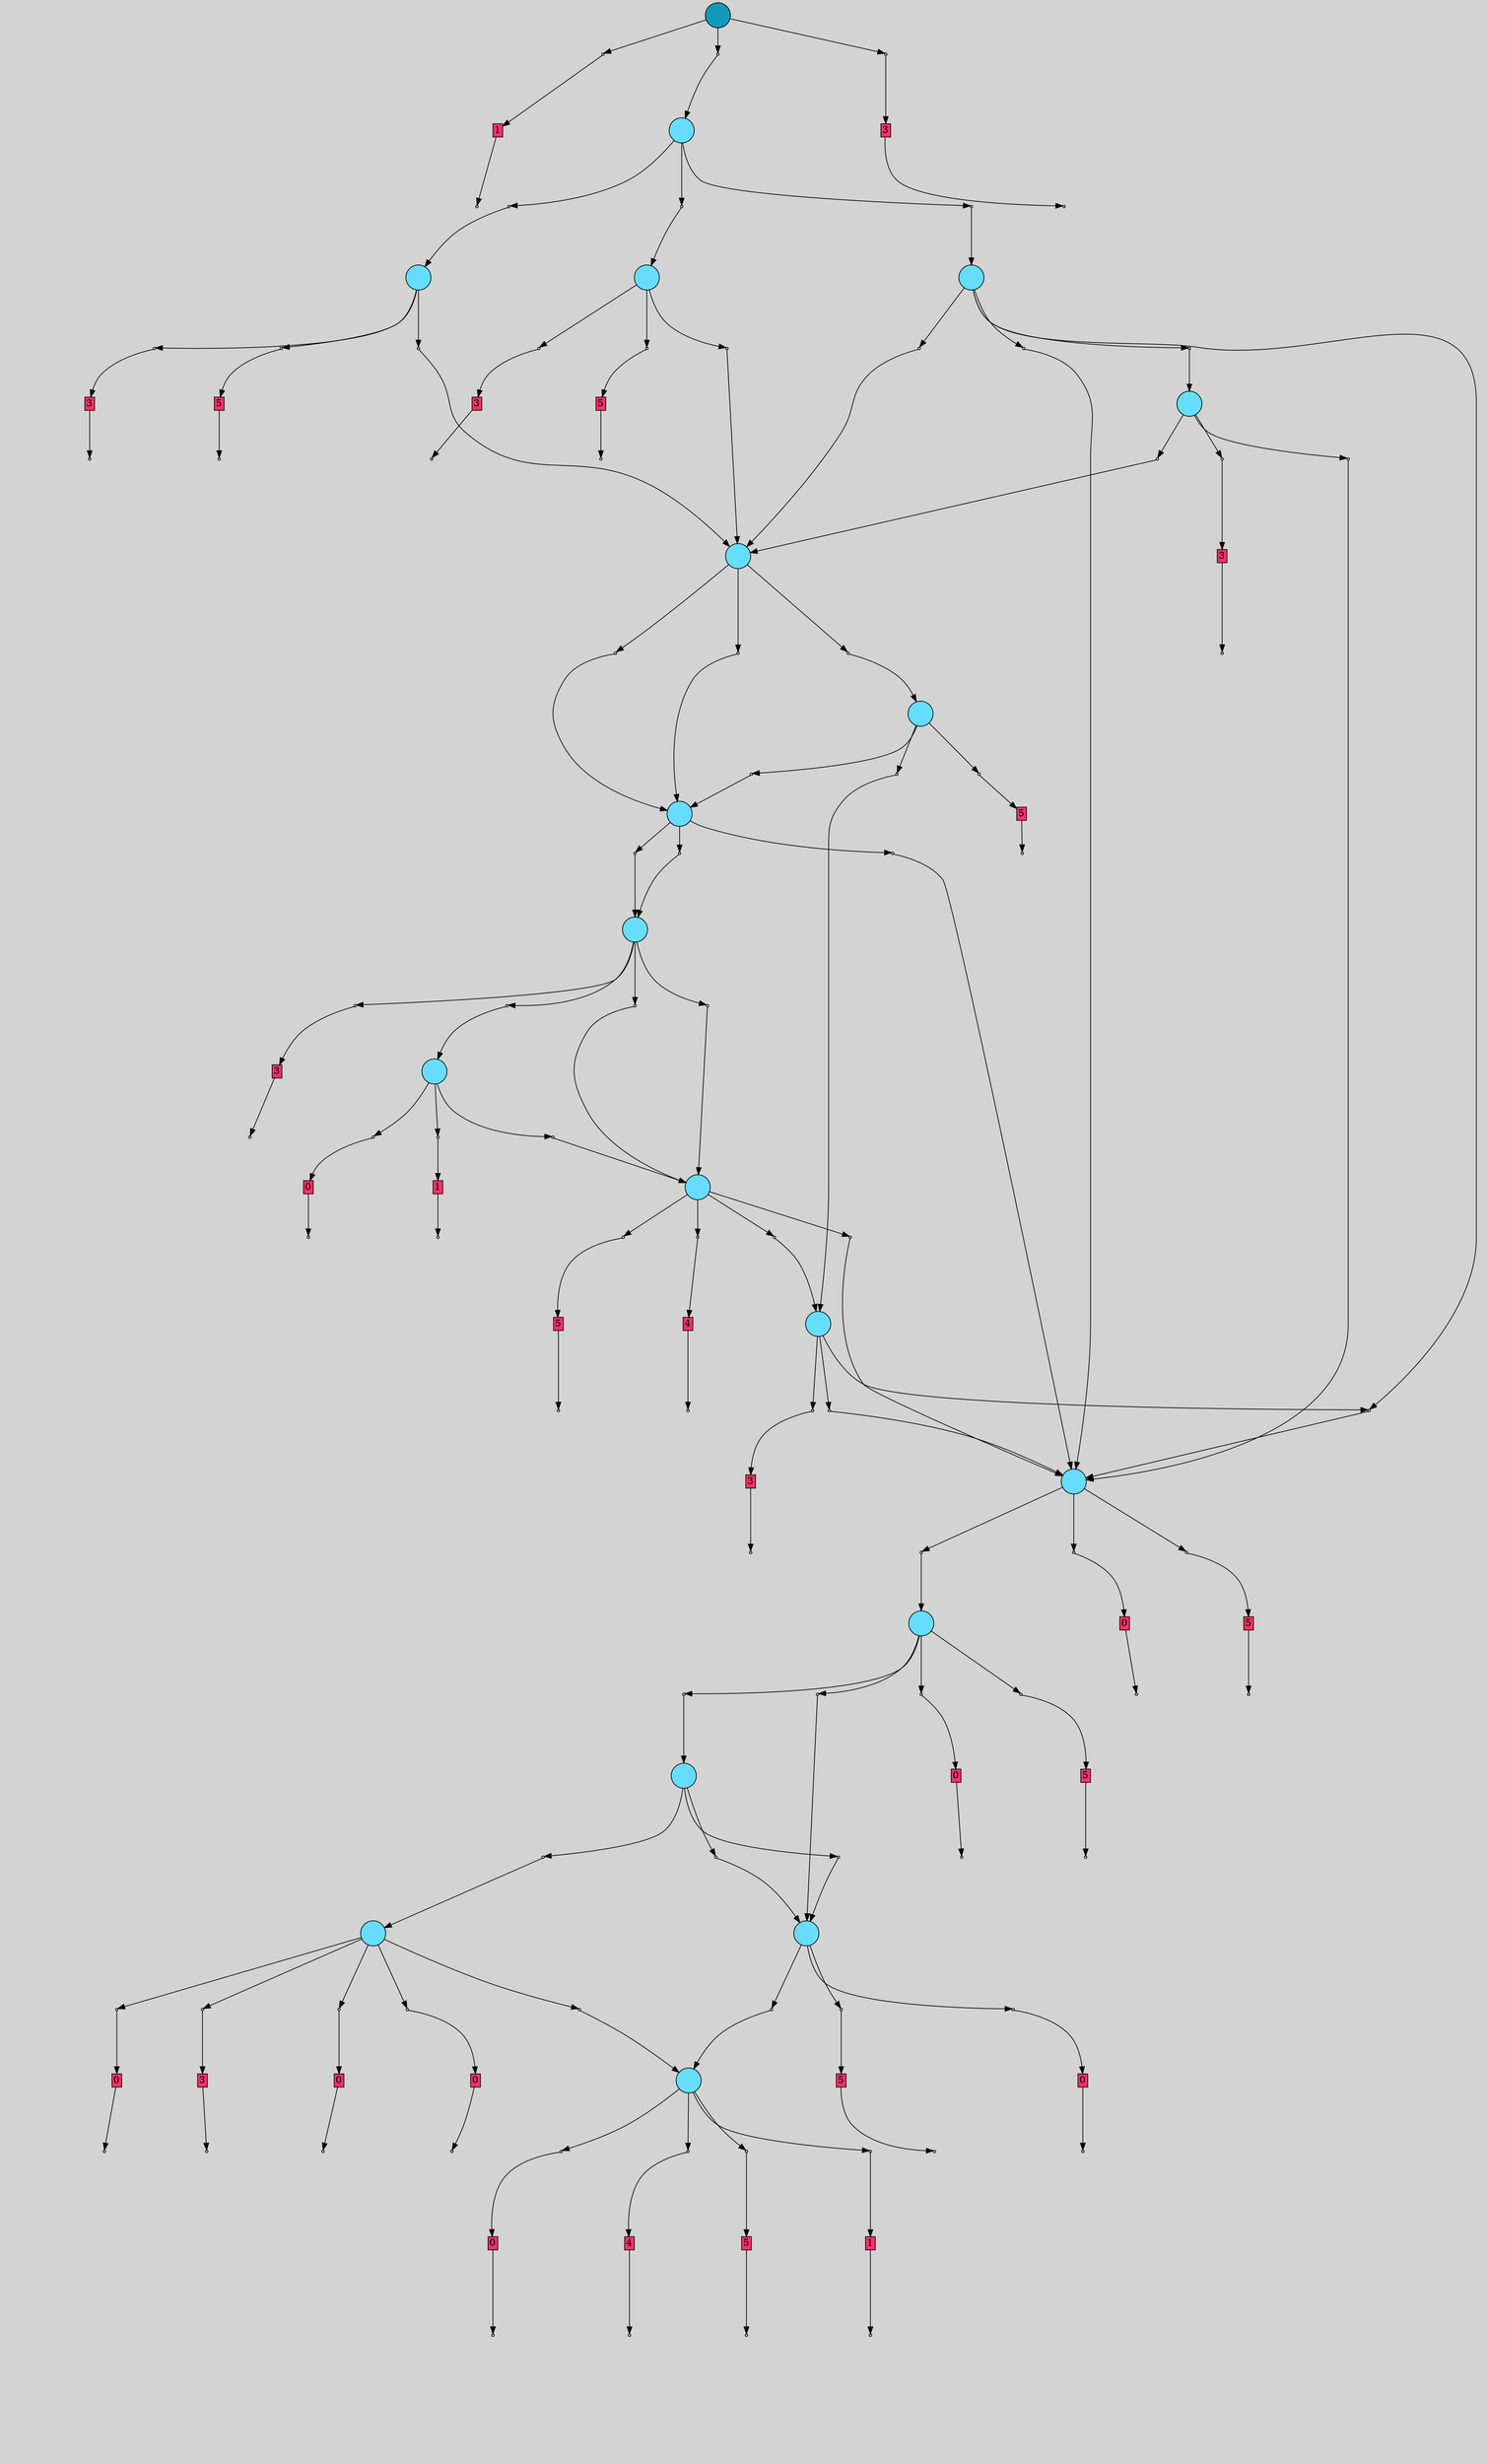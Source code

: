 // File exported with GEGELATI v1.4.0
// On the 2025-07-15 20:14:24
// With the File::TPGGraphDotExporter
digraph{
	graph[pad = "0.212, 0.055" bgcolor = lightgray]
	node[shape=circle style = filled label = ""]
		T766087 [fillcolor="#1199bb"]
		A516419 [fillcolor="#ff3366" shape=box margin=0.03 width=0 height=0 label="1"]
		T407223 [fillcolor="#66ddff"]
		A632213 [fillcolor="#ff3366" shape=box margin=0.03 width=0 height=0 label="3"]
		T350025 [fillcolor="#66ddff"]
		T396249 [fillcolor="#66ddff"]
		T307268 [fillcolor="#66ddff"]
		T254777 [fillcolor="#66ddff"]
		A349048 [fillcolor="#ff3366" shape=box margin=0.03 width=0 height=0 label="3"]
		A345057 [fillcolor="#ff3366" shape=box margin=0.03 width=0 height=0 label="5"]
		T313821 [fillcolor="#66ddff"]
		T75871 [fillcolor="#66ddff"]
		A307405 [fillcolor="#ff3366" shape=box margin=0.03 width=0 height=0 label="3"]
		A306977 [fillcolor="#ff3366" shape=box margin=0.03 width=0 height=0 label="5"]
		T222392 [fillcolor="#66ddff"]
		T250996 [fillcolor="#66ddff"]
		A354321 [fillcolor="#ff3366" shape=box margin=0.03 width=0 height=0 label="3"]
		A76035 [fillcolor="#ff3366" shape=box margin=0.03 width=0 height=0 label="5"]
		T70780 [fillcolor="#66ddff"]
		A33758 [fillcolor="#ff3366" shape=box margin=0.03 width=0 height=0 label="0"]
		T174591 [fillcolor="#66ddff"]
		T139989 [fillcolor="#66ddff"]
		A251220 [fillcolor="#ff3366" shape=box margin=0.03 width=0 height=0 label="5"]
		A70664 [fillcolor="#ff3366" shape=box margin=0.03 width=0 height=0 label="5"]
		T56874 [fillcolor="#66ddff"]
		T33956 [fillcolor="#66ddff"]
		A70639 [fillcolor="#ff3366" shape=box margin=0.03 width=0 height=0 label="0"]
		T153531 [fillcolor="#66ddff"]
		A174719 [fillcolor="#ff3366" shape=box margin=0.03 width=0 height=0 label="3"]
		T148372 [fillcolor="#66ddff"]
		A140168 [fillcolor="#ff3366" shape=box margin=0.03 width=0 height=0 label="3"]
		T30613 [fillcolor="#66ddff"]
		T15935 [fillcolor="#66ddff"]
		A40698 [fillcolor="#ff3366" shape=box margin=0.03 width=0 height=0 label="0"]
		A39408 [fillcolor="#ff3366" shape=box margin=0.03 width=0 height=0 label="5"]
		A152879 [fillcolor="#ff3366" shape=box margin=0.03 width=0 height=0 label="5"]
		A153364 [fillcolor="#ff3366" shape=box margin=0.03 width=0 height=0 label="4"]
		A152720 [fillcolor="#ff3366" shape=box margin=0.03 width=0 height=0 label="0"]
		A150161 [fillcolor="#ff3366" shape=box margin=0.03 width=0 height=0 label="1"]
		A38112 [fillcolor="#ff3366" shape=box margin=0.03 width=0 height=0 label="0"]
		A38113 [fillcolor="#ff3366" shape=box margin=0.03 width=0 height=0 label="3"]
		A38114 [fillcolor="#ff3366" shape=box margin=0.03 width=0 height=0 label="0"]
		A38214 [fillcolor="#ff3366" shape=box margin=0.03 width=0 height=0 label="0"]
		A16332 [fillcolor="#ff3366" shape=box margin=0.03 width=0 height=0 label="5"]
		A15394 [fillcolor="#ff3366" shape=box margin=0.03 width=0 height=0 label="1"]
		A14515 [fillcolor="#ff3366" shape=box margin=0.03 width=0 height=0 label="0"]
		A16333 [fillcolor="#ff3366" shape=box margin=0.03 width=0 height=0 label="4"]
		P3303830 [fillcolor="#cccccc" shape=point label="0"] //
		I3303830 [shape=box style=invis label=""] //
		P3303830 -> I3303830[style=invis]
		A516419 [fillcolor="#ff3366" shape=box margin=0.03 width=0 height=0 label="1"]
		T766087 -> P3303830 -> A516419
		P3303831 [fillcolor="#cccccc" shape=point label="0"] //
		I3303831 [shape=box style=invis label="1|5&1|4#0|5&#92;n6|11&0|0#0|16&#92;n12|0&0|11#0|5&#92;n1|11&1|0#1|2&#92;n7|8&0|11#0|13&#92;n13|10&1|2#1|11&#92;n4|0&0|13#0|8&#92;n12|2&1|5#0|10&#92;n12|0&0|13#0|15&#92;n"] //0.862552|0.017732|-0.757155|-0.263063|-0.240293|-0.229629|-0.284896|0.148602|-0.558789|0.541603|0.509244|0.515386|-0.245336|-0.176871|0.688388|0.971351|0.873072|0.553642|
		P3303831 -> I3303831[style=invis]
		T766087 -> P3303831 -> T407223
		P3303832 [fillcolor="#cccccc" shape=point label="0"] //
		I3303832 [shape=box style=invis label="7|2&1|11#0|0&#92;n2|6&1|4#1|14&#92;n10|5&0|6#0|13&#92;n2|11&0|2#1|5&#92;n12|0&0|11#0|5&#92;n"] //0.554773|0.535841|0.098071|-0.322537|0.690869|-0.290108|-0.697184|0.924530|-0.240293|-0.253619|
		P3303832 -> I3303832[style=invis]
		A632213 [fillcolor="#ff3366" shape=box margin=0.03 width=0 height=0 label="3"]
		T766087 -> P3303832 -> A632213
		P3303833 [fillcolor="#cccccc" shape=point label="1"] //
		I3303833 [shape=box style=invis label="1|10&1|15#0|8&#92;n18|2&0|8#0|13&#92;n15|1&0|15#1|15&#92;n17|3&0|10#1|6&#92;n8|4&1|0#0|5&#92;n1|0&1|8#0|4&#92;n6|4&0|8#1|3&#92;n7|5&0|16#0|15&#92;n"] //0.771594|-0.025881|-0.312397|0.800109|0.980107|0.235104|-0.060797|-0.409442|-0.454950|-0.295845|-0.124484|-0.716036|-0.796714|0.297838|0.898565|-0.922776|
		P3303833 -> I3303833[style=invis]
		A516419 -> P3303833
		P3303834 [fillcolor="#cccccc" shape=point label="0"] //
		I3303834 [shape=box style=invis label="7|4&1|3#0|3&#92;n14|11&1|5#1|7&#92;n12|0&0|11#0|4&#92;n"] //-0.518053|0.642546|-0.890800|-0.184384|-0.243338|0.264986|
		P3303834 -> I3303834[style=invis]
		T407223 -> P3303834 -> T350025
		P3303835 [fillcolor="#cccccc" shape=point label="0"] //
		I3303835 [shape=box style=invis label="6|11&0|0#0|16&#92;n19|5&1|14#1|8&#92;n12|0&0|11#0|5&#92;n"] //-0.757155|-0.263063|-0.813680|0.079384|-0.240293|0.264986|
		P3303835 -> I3303835[style=invis]
		T407223 -> P3303835 -> T396249
		P3303836 [fillcolor="#cccccc" shape=point label="0"] //
		I3303836 [shape=box style=invis label="10|4&1|15#1|10&#92;n14|11&1|12#1|5&#92;n12|0&0|11#0|4&#92;n5|0&0|0#1|14&#92;n5|0&0|13#0|1&#92;n"] //-0.045076|-0.660331|-0.180305|-0.273884|-0.243338|0.243518|0.167442|0.211079|0.930879|-0.277171|
		P3303836 -> I3303836[style=invis]
		T407223 -> P3303836 -> T307268
		P3303837 [fillcolor="#cccccc" shape=point label="1"] //
		I3303837 [shape=box style=invis label="1|0&0|14#0|1&#92;n19|4&1|9#1|8&#92;n1|2&1|2#1|0&#92;n4|3&1|4#0|2&#92;n15|5&1|15#1|3&#92;n"] //0.018843|0.386823|0.321666|-0.834115|-0.845680|-0.928958|-0.767997|-0.672702|0.463654|0.658930|
		P3303837 -> I3303837[style=invis]
		A632213 -> P3303837
		P3303838 [fillcolor="#cccccc" shape=point label="0"] //
		I3303838 [shape=box style=invis label="6|11&0|16#1|0&#92;n11|4&0|16#1|2&#92;n12|0&0|11#0|4&#92;n15|0&0|13#0|0&#92;n"] //-0.792627|-0.501492|0.690015|-0.098029|-0.240293|0.264986|0.930879|-0.277171|
		P3303838 -> I3303838[style=invis]
		T350025 -> P3303838 -> T254777
		P3303839 [fillcolor="#cccccc" shape=point label="0"] //
		I3303839 [shape=box style=invis label="18|0&0|9#0|16&#92;n"] //-0.323798|-0.938800|
		P3303839 -> I3303839[style=invis]
		A349048 [fillcolor="#ff3366" shape=box margin=0.03 width=0 height=0 label="3"]
		T350025 -> P3303839 -> A349048
		P3303840 [fillcolor="#cccccc" shape=point label="0"] //
		I3303840 [shape=box style=invis label="19|0&1|4#0|15&#92;n"] //0.491629|-0.912298|
		P3303840 -> I3303840[style=invis]
		A345057 [fillcolor="#ff3366" shape=box margin=0.03 width=0 height=0 label="5"]
		T350025 -> P3303840 -> A345057
		P3303841 [fillcolor="#cccccc" shape=point label="0"] //
		I3303841 [shape=box style=invis label="7|6&1|15#1|8&#92;n2|2&0|3#1|11&#92;n2|11&0|2#0|15&#92;n2|4&0|6#1|0&#92;n12|0&0|11#0|4&#92;n"] //0.647576|0.856357|0.050406|-0.401934|-0.352280|-0.107312|0.032453|0.962393|-0.243338|0.264986|
		P3303841 -> I3303841[style=invis]
		T396249 -> P3303841 -> T254777
		P3303842 [fillcolor="#cccccc" shape=point label="0"] //
		I3303842 [shape=box style=invis label="12|0&1|3#1|11&#92;n"] //0.651663|0.263061|
		P3303842 -> I3303842[style=invis]
		T396249 -> P3303842 -> T313821
		P3303843 [fillcolor="#cccccc" shape=point label="0"] //
		I3303843 [shape=box style=invis label="15|5&0|2#1|9&#92;n18|2&0|5#0|8&#92;n14|3&0|2#1|16&#92;n6|11&0|16#1|10&#92;n17|0&0|11#1|8&#92;n"] //0.170964|-0.354069|0.191055|0.113764|0.518520|-0.976494|-0.792627|-0.501492|-0.142194|-0.476874|
		P3303843 -> I3303843[style=invis]
		T396249 -> P3303843 -> T75871
		P3303844 [fillcolor="#cccccc" shape=point label="0"] //
		I3303844 [shape=box style=invis label="15|5&0|2#1|9&#92;n18|2&0|5#0|8&#92;n14|3&0|2#1|16&#92;n6|11&0|16#1|10&#92;n17|0&0|11#1|8&#92;n"] //0.170964|-0.354069|0.191055|0.113764|0.518520|-0.976494|-0.792627|-0.501492|-0.142194|-0.476874|
		P3303844 -> I3303844[style=invis]
		T396249 -> P3303844 -> T75871
		P3303845 [fillcolor="#cccccc" shape=point label="0"] //
		I3303845 [shape=box style=invis label="6|11&0|16#1|15&#92;n11|4&0|16#1|2&#92;n12|0&0|11#0|4&#92;n5|0&0|13#0|1&#92;n"] //-0.792627|-0.501492|0.690015|-0.098029|-0.243338|0.264986|0.930879|-0.277171|
		P3303845 -> I3303845[style=invis]
		A307405 [fillcolor="#ff3366" shape=box margin=0.03 width=0 height=0 label="3"]
		T307268 -> P3303845 -> A307405
		P3303846 [fillcolor="#cccccc" shape=point label="0"] //
		I3303846 [shape=box style=invis label="17|4&1|12#1|1&#92;n12|0&0|9#0|4&#92;n"] //-1.151303|-0.218862|-0.243338|0.264986|
		P3303846 -> I3303846[style=invis]
		A306977 [fillcolor="#ff3366" shape=box margin=0.03 width=0 height=0 label="5"]
		T307268 -> P3303846 -> A306977
		P3303847 [fillcolor="#cccccc" shape=point label="0"] //
		I3303847 [shape=box style=invis label="10|4&1|9#1|10&#92;n6|11&0|16#1|15&#92;n12|0&0|11#0|4&#92;n5|0&0|13#0|1&#92;n"] //-0.045076|-0.660331|-0.792627|-0.501492|-0.243338|0.264986|0.930879|-0.277171|
		P3303847 -> I3303847[style=invis]
		T307268 -> P3303847 -> T254777
		P3303848 [fillcolor="#cccccc" shape=point label="0"] //
		I3303848 [shape=box style=invis label="18|2&0|14#1|0&#92;n12|1&0|2#1|9&#92;n3|0&0|2#0|14&#92;n5|0&0|13#0|1&#92;n"] //0.816743|-0.529445|0.397930|-0.778408|0.456850|0.932046|0.930879|-0.277171|
		P3303848 -> I3303848[style=invis]
		T254777 -> P3303848 -> T222392
		P3303849 [fillcolor="#cccccc" shape=point label="0"] //
		I3303849 [shape=box style=invis label="10|4&1|9#1|11&#92;n7|11&0|7#0|4&#92;n12|0&0|11#0|4&#92;n18|3&1|9#1|9&#92;n12|1&1|0#0|16&#92;n0|0&0|13#0|1&#92;n"] //-0.045076|-0.660331|0.811252|0.498513|-0.243338|0.264986|-1.549514|-0.173047|-0.449989|-0.672770|0.930879|-0.277171|
		P3303849 -> I3303849[style=invis]
		T254777 -> P3303849 -> T222392
		P3303850 [fillcolor="#cccccc" shape=point label="0"] //
		I3303850 [shape=box style=invis label="19|0&1|13#1|14&#92;n"] //0.542685|-0.553151|
		P3303850 -> I3303850[style=invis]
		T254777 -> P3303850 -> T250996
		P3303851 [fillcolor="#cccccc" shape=point label="1"] //
		I3303851 [shape=box style=invis label="17|0&1|13#1|0&#92;n17|2&1|10#1|7&#92;n3|5&0|1#1|4&#92;n2|1&0|6#1|7&#92;n4|3&1|4#0|2&#92;n19|2&1|13#1|14&#92;n2|4&1|11#1|5&#92;n"] //-1.081196|-0.928958|0.787395|-0.336000|-0.834578|-0.029904|0.508415|0.973240|-0.767997|-0.672702|-0.884032|-0.264490|-0.595538|0.940242|
		P3303851 -> I3303851[style=invis]
		A349048 -> P3303851
		P3303852 [fillcolor="#cccccc" shape=point label="1"] //
		I3303852 [shape=box style=invis label="4|1&1|5#0|14&#92;n2|9&1|14#1|8&#92;n2|6&0|9#1|4&#92;n18|10&0|6#1|4&#92;n10|2&1|3#0|10&#92;n9|12&0|2#0|8&#92;n18|5&1|2#1|2&#92;n9|2&0|14#1|9&#92;n3|0&1|16#0|1&#92;n0|1&1|14#0|0&#92;n11|3&1|7#1|10&#92;n19|0&0|1#1|12&#92;n8|4&0|12#0|9&#92;n"] //-0.445316|0.223930|-0.426642|-0.361701|-0.135716|-0.970207|-0.590665|-0.290394|-0.923527|-0.320823|-0.501660|-0.218977|-0.887745|-0.649021|-0.183034|-0.506426|0.968490|-0.474220|0.001755|0.955005|-0.970938|0.715482|-0.335398|-0.916993|0.457588|0.595131|
		P3303852 -> I3303852[style=invis]
		A345057 -> P3303852
		P3303853 [fillcolor="#cccccc" shape=point label="0"] //
		I3303853 [shape=box style=invis label="6|11&0|6#1|15&#92;n10|4&1|9#1|11&#92;n12|0&0|11#0|4&#92;n5|0&0|13#0|1&#92;n"] //-0.792627|-0.501492|-0.045076|-0.660331|-0.243338|0.264986|0.930879|-0.277171|
		P3303853 -> I3303853[style=invis]
		A354321 [fillcolor="#ff3366" shape=box margin=0.03 width=0 height=0 label="3"]
		T313821 -> P3303853 -> A354321
		P3303854 [fillcolor="#cccccc" shape=point label="0"] //
		I3303854 [shape=box style=invis label="6|11&0|16#1|15&#92;n12|0&0|11#0|4&#92;n5|0&0|13#0|1&#92;n"] //-0.792627|-0.501492|-0.243338|0.264986|0.930879|-0.277171|
		P3303854 -> I3303854[style=invis]
		T313821 -> P3303854 -> T254777
		P3303855 [fillcolor="#cccccc" shape=point label="0"] //
		I3303855 [shape=box style=invis label="19|0&1|4#0|15&#92;n"] //0.491629|-0.912298|
		P3303855 -> I3303855[style=invis]
		T313821 -> P3303855 -> T75871
		P3303856 [fillcolor="#cccccc" shape=point label="0"] //
		I3303856 [shape=box style=invis label="17|4&1|12#1|1&#92;n12|0&0|9#0|4&#92;n"] //-1.151303|-0.218862|-0.243338|0.264986|
		P3303856 -> I3303856[style=invis]
		A76035 [fillcolor="#ff3366" shape=box margin=0.03 width=0 height=0 label="5"]
		T75871 -> P3303856 -> A76035
		P3303857 [fillcolor="#cccccc" shape=point label="0"] //
		I3303857 [shape=box style=invis label="17|4&1|12#1|1&#92;n16|11&0|7#1|4&#92;n12|0&0|11#0|4&#92;n"] //-1.151303|-0.218862|0.883896|0.186485|-0.243338|0.264986|
		P3303857 -> I3303857[style=invis]
		T75871 -> P3303857 -> T70780
		P3303858 [fillcolor="#cccccc" shape=point label="0"] //
		I3303858 [shape=box style=invis label="16|10&0|11#1|10&#92;n5|2&1|10#1|0&#92;n16|8&1|6#1|16&#92;n11|1&0|2#0|10&#92;n1|7&1|14#0|14&#92;n17|4&0|8#0|3&#92;n4|10&1|4#0|4&#92;n3|0&0|7#0|10&#92;n"] //0.426574|-0.764832|-0.852963|-0.521193|0.655096|0.507165|0.276512|0.694463|-0.113135|0.978398|-0.403910|-0.128290|0.271017|0.324530|0.344271|0.569827|
		P3303858 -> I3303858[style=invis]
		A33758 [fillcolor="#ff3366" shape=box margin=0.03 width=0 height=0 label="0"]
		T75871 -> P3303858 -> A33758
		P3303859 [fillcolor="#cccccc" shape=point label="1"] //
		I3303859 [shape=box style=invis label="3|1&1|16#1|4&#92;n10|2&1|6#1|11&#92;n9|5&0|5#1|5&#92;n2|3&1|6#1|0&#92;n"] //-0.492800|0.646487|0.426319|0.200399|-0.861238|-0.649895|0.318760|0.397999|
		P3303859 -> I3303859[style=invis]
		A307405 -> P3303859
		P3303860 [fillcolor="#cccccc" shape=point label="1"] //
		I3303860 [shape=box style=invis label="13|2&1|5#0|2&#92;n18|4&0|1#0|7&#92;n0|5&0|14#0|15&#92;n19|3&1|0#1|12&#92;n1|0&1|0#0|4&#92;n"] //-0.779288|-0.001337|-0.872482|-0.197849|-0.768153|0.880422|0.943382|-0.002775|-0.535147|0.840256|
		P3303860 -> I3303860[style=invis]
		A306977 -> P3303860
		P3303861 [fillcolor="#cccccc" shape=point label="0"] //
		I3303861 [shape=box style=invis label="9|10&1|16#0|4&#92;n13|11&0|10#1|3&#92;n12|0&0|11#0|4&#92;n"] //0.099657|0.292135|-0.712853|-0.916809|-0.243338|0.264986|
		P3303861 -> I3303861[style=invis]
		T222392 -> P3303861 -> T174591
		P3303862 [fillcolor="#cccccc" shape=point label="0"] //
		I3303862 [shape=box style=invis label="19|0&1|4#0|15&#92;n"] //0.491629|-0.912298|
		P3303862 -> I3303862[style=invis]
		T222392 -> P3303862 -> T75871
		P3303863 [fillcolor="#cccccc" shape=point label="0"] //
		I3303863 [shape=box style=invis label="10|4&1|9#1|11&#92;n3|3&1|4#1|1&#92;n4|4&0|16#0|4&#92;n5|9&1|2#0|12&#92;n3|0&0|9#0|4&#92;n"] //-0.045076|-0.660331|-0.494249|0.393307|-0.461880|0.669260|0.647093|0.557947|0.768632|0.219191|
		P3303863 -> I3303863[style=invis]
		T222392 -> P3303863 -> T174591
		P3303864 [fillcolor="#cccccc" shape=point label="0"] //
		I3303864 [shape=box style=invis label="11|2&1|11#1|10&#92;n18|0&0|15#0|4&#92;n"] //0.590331|-0.346111|-0.540982|0.032340|
		P3303864 -> I3303864[style=invis]
		T250996 -> P3303864 -> T139989
		P3303865 [fillcolor="#cccccc" shape=point label="0"] //
		I3303865 [shape=box style=invis label="0|0&1|8#1|15&#92;n5|0&0|13#0|1&#92;n"] //0.957807|0.534220|0.930879|-0.277171|
		P3303865 -> I3303865[style=invis]
		T250996 -> P3303865 -> T222392
		P3303866 [fillcolor="#cccccc" shape=point label="0"] //
		I3303866 [shape=box style=invis label=""] //
		P3303866 -> I3303866[style=invis]
		A251220 [fillcolor="#ff3366" shape=box margin=0.03 width=0 height=0 label="5"]
		T250996 -> P3303866 -> A251220
		P3303867 [fillcolor="#cccccc" shape=point label="1"] //
		I3303867 [shape=box style=invis label="17|4&1|15#1|16&#92;n4|1&1|7#1|15&#92;n1|5&1|14#1|13&#92;n2|3&0|2#1|2&#92;n12|0&0|7#1|16&#92;n"] //0.929839|0.327049|-0.501519|0.778854|-0.799593|0.630025|-0.925554|0.778445|0.507083|0.400297|
		P3303867 -> I3303867[style=invis]
		A354321 -> P3303867
		P3303868 [fillcolor="#cccccc" shape=point label="1"] //
		I3303868 [shape=box style=invis label="13|2&1|5#0|2&#92;n18|4&0|1#0|7&#92;n0|5&0|14#0|15&#92;n19|3&1|0#1|12&#92;n1|0&1|0#0|4&#92;n"] //-0.779288|-0.001337|-0.872482|-0.197849|-0.768153|0.880422|0.943382|-0.002775|-0.535147|0.840256|
		P3303868 -> I3303868[style=invis]
		A76035 -> P3303868
		P3303869 [fillcolor="#cccccc" shape=point label="0"] //
		I3303869 [shape=box style=invis label="3|1&0|9#0|12&#92;n18|0&0|14#0|16&#92;n13|0&1|16#0|0&#92;n"] //0.768632|0.219191|-0.634788|0.931103|0.752107|0.081234|
		P3303869 -> I3303869[style=invis]
		A70664 [fillcolor="#ff3366" shape=box margin=0.03 width=0 height=0 label="5"]
		T70780 -> P3303869 -> A70664
		P3303870 [fillcolor="#cccccc" shape=point label="0"] //
		I3303870 [shape=box style=invis label="17|4&1|12#1|1&#92;n16|11&0|7#1|4&#92;n12|0&0|11#0|4&#92;n"] //-1.151303|-0.218862|0.883896|0.186485|-0.243338|0.264986|
		P3303870 -> I3303870[style=invis]
		T70780 -> P3303870 -> T56874
		P3303871 [fillcolor="#cccccc" shape=point label="0"] //
		I3303871 [shape=box style=invis label="14|3&1|2#1|13&#92;n2|0&1|11#0|16&#92;n"] //0.518520|-0.976494|0.844360|0.730298|
		P3303871 -> I3303871[style=invis]
		T70780 -> P3303871 -> T33956
		P3303872 [fillcolor="#cccccc" shape=point label="0"] //
		I3303872 [shape=box style=invis label="16|10&0|11#1|10&#92;n5|2&1|10#1|0&#92;n16|8&1|6#1|16&#92;n11|1&0|2#0|10&#92;n1|7&1|14#0|14&#92;n17|4&0|8#0|3&#92;n4|10&1|4#0|4&#92;n3|0&0|7#0|10&#92;n"] //0.426574|-0.764832|-0.852963|-0.521193|0.655096|0.507165|0.276512|0.694463|-0.113135|0.978398|-0.403910|-0.128290|0.271017|0.324530|0.344271|0.569827|
		P3303872 -> I3303872[style=invis]
		A70639 [fillcolor="#ff3366" shape=box margin=0.03 width=0 height=0 label="0"]
		T70780 -> P3303872 -> A70639
		P3303873 [fillcolor="#cccccc" shape=point label="1"] //
		I3303873 [shape=box style=invis label="15|5&1|5#1|2&#92;n16|3&0|5#0|7&#92;n12|2&1|7#1|4&#92;n12|7&1|3#1|4&#92;n7|1&1|10#1|12&#92;n16|5&0|1#1|6&#92;n6|0&0|7#1|5&#92;n6|3&0|3#0|0&#92;n18|4&0|5#0|3&#92;n0|1&1|5#0|9&#92;n"] //0.980646|-0.594876|-0.424346|-0.119261|0.776658|-0.294752|0.040436|-0.535705|-0.659296|0.416482|-0.750596|0.118783|-0.156132|-0.223379|0.605811|0.132115|0.547105|0.090843|0.702250|0.505477|
		P3303873 -> I3303873[style=invis]
		A33758 -> P3303873
		P3303874 [fillcolor="#cccccc" shape=point label="0"] //
		I3303874 [shape=box style=invis label="1|8&1|13#1|0&#92;n14|0&0|8#1|6&#92;n"] //0.976649|0.899177|0.153113|-0.995326|
		P3303874 -> I3303874[style=invis]
		T174591 -> P3303874 -> T153531
		P3303875 [fillcolor="#cccccc" shape=point label="0"] //
		I3303875 [shape=box style=invis label="4|4&0|16#0|4&#92;n6|11&0|16#1|15&#92;n12|0&0|11#0|4&#92;n"] //-0.461880|0.669260|-0.792627|-0.501492|-0.243338|0.264986|
		P3303875 -> I3303875[style=invis]
		A174719 [fillcolor="#ff3366" shape=box margin=0.03 width=0 height=0 label="3"]
		T174591 -> P3303875 -> A174719
		P3303876 [fillcolor="#cccccc" shape=point label="0"] //
		I3303876 [shape=box style=invis label="4|4&0|16#0|4&#92;n6|11&0|16#1|15&#92;n12|0&0|11#0|4&#92;n2|10&1|0#1|9&#92;n12|12&1|5#0|10&#92;n9|2&0|12#0|10&#92;n2|0&0|2#0|0&#92;n"] //-0.461880|0.669260|-0.792627|-0.501492|-0.243338|0.264986|0.928484|0.720765|0.282604|-1.233164|-0.612477|-0.594243|-0.352280|-0.107312|
		P3303876 -> I3303876[style=invis]
		T174591 -> P3303876 -> T148372
		P3303877 [fillcolor="#cccccc" shape=point label="0"] //
		I3303877 [shape=box style=invis label="2|9&1|16#0|0&#92;n17|4&0|9#0|12&#92;n14|12&0|1#1|16&#92;n3|11&1|0#0|12&#92;n12|0&0|11#0|4&#92;n"] //0.049021|0.813021|0.031872|-0.860626|-0.223013|0.413356|-0.713274|-0.213516|-0.243338|0.264986|
		P3303877 -> I3303877[style=invis]
		T174591 -> P3303877 -> T153531
		P3303878 [fillcolor="#cccccc" shape=point label="0"] //
		I3303878 [shape=box style=invis label="10|11&1|6#1|11&#92;n3|0&0|11#1|7&#92;n"] //-0.242425|-0.348599|-0.481604|-0.700085|
		P3303878 -> I3303878[style=invis]
		T139989 -> P3303878 -> T75871
		T139989 -> P3303844
		P3303879 [fillcolor="#cccccc" shape=point label="0"] //
		I3303879 [shape=box style=invis label="18|7&1|6#0|11&#92;n1|0&1|0#0|7&#92;n"] //-0.794127|0.834606|0.249101|-0.879415|
		P3303879 -> I3303879[style=invis]
		A140168 [fillcolor="#ff3366" shape=box margin=0.03 width=0 height=0 label="3"]
		T139989 -> P3303879 -> A140168
		P3303880 [fillcolor="#cccccc" shape=point label="1"] //
		I3303880 [shape=box style=invis label="8|2&1|5#0|2&#92;n16|5&1|11#1|9&#92;n2|0&1|5#1|6&#92;n3|2&0|15#0|13&#92;n17|3&1|11#1|11&#92;n9|1&0|3#1|12&#92;n3|12&0|13#1|2&#92;n0|4&0|12#1|15&#92;n16|3&1|3#0|14&#92;n"] //-0.779288|-0.001337|-0.776943|0.441368|-0.426642|-0.361701|0.167934|-0.253333|-0.066486|-0.104325|-0.988817|-0.495445|-0.655160|0.316792|-0.768153|0.880422|0.614135|-0.913781|
		P3303880 -> I3303880[style=invis]
		A251220 -> P3303880
		P3303881 [fillcolor="#cccccc" shape=point label="1"] //
		I3303881 [shape=box style=invis label="19|3&1|0#1|12&#92;n0|5&0|14#0|15&#92;n13|2&1|5#0|2&#92;n18|4&0|1#0|7&#92;n1|0&1|0#0|4&#92;n"] //0.943382|-0.002775|-0.768153|0.880422|-0.779288|-0.001337|-0.872482|-0.197849|-0.535147|0.840256|
		P3303881 -> I3303881[style=invis]
		A70664 -> P3303881
		P3303882 [fillcolor="#cccccc" shape=point label="0"] //
		I3303882 [shape=box style=invis label="1|0&0|16#1|9&#92;n4|4&1|10#0|13&#92;n12|0&0|11#0|4&#92;n"] //-0.543047|-0.122007|0.100004|-0.952194|-0.243338|0.264986|
		P3303882 -> I3303882[style=invis]
		T56874 -> P3303882 -> T33956
		P3303883 [fillcolor="#cccccc" shape=point label="0"] //
		I3303883 [shape=box style=invis label="1|0&0|16#1|9&#92;n"] //-0.543047|-0.122007|
		P3303883 -> I3303883[style=invis]
		T56874 -> P3303883 -> T33956
		P3303884 [fillcolor="#cccccc" shape=point label="0"] //
		I3303884 [shape=box style=invis label="13|4&1|16#0|2&#92;n11|11&0|16#1|9&#92;n12|0&0|11#0|4&#92;n14|3&1|0#0|13&#92;n4|0&0|16#1|14&#92;n"] //0.752107|0.081234|-0.792627|-0.501492|-0.243338|0.264986|0.871479|-0.159578|-0.315146|0.314674|
		P3303884 -> I3303884[style=invis]
		T56874 -> P3303884 -> T30613
		P3303885 [fillcolor="#cccccc" shape=point label="0"] //
		I3303885 [shape=box style=invis label="14|3&1|2#1|16&#92;n17|12&1|2#1|11&#92;n9|11&0|16#1|15&#92;n13|4&1|16#0|12&#92;n12|0&0|11#0|4&#92;n"] //0.518520|-0.976494|0.963217|-0.208770|-0.792627|-0.501492|0.515159|0.081234|-0.243338|0.264986|
		P3303885 -> I3303885[style=invis]
		T33956 -> P3303885 -> T15935
		P3303886 [fillcolor="#cccccc" shape=point label="0"] //
		I3303886 [shape=box style=invis label="16|10&0|11#1|10&#92;n5|2&1|10#1|0&#92;n16|8&1|6#1|16&#92;n11|1&0|2#0|10&#92;n1|7&1|14#0|14&#92;n17|4&0|8#0|3&#92;n4|10&1|4#0|4&#92;n3|0&0|7#0|10&#92;n"] //0.426574|-0.764832|-0.852963|-0.521193|0.655096|0.507165|0.276512|0.694463|-0.113135|0.978398|-0.403910|-0.128290|0.271017|0.324530|0.344271|0.569827|
		P3303886 -> I3303886[style=invis]
		A40698 [fillcolor="#ff3366" shape=box margin=0.03 width=0 height=0 label="0"]
		T33956 -> P3303886 -> A40698
		P3303887 [fillcolor="#cccccc" shape=point label="0"] //
		I3303887 [shape=box style=invis label="5|1&0|9#0|16&#92;n5|11&0|14#1|8&#92;n0|0&0|11#1|10&#92;n"] //-0.567931|-0.751058|-0.282329|-0.009352|0.642290|0.351611|
		P3303887 -> I3303887[style=invis]
		A39408 [fillcolor="#ff3366" shape=box margin=0.03 width=0 height=0 label="5"]
		T33956 -> P3303887 -> A39408
		P3303888 [fillcolor="#cccccc" shape=point label="1"] //
		I3303888 [shape=box style=invis label="9|7&1|7#1|3&#92;n15|5&1|5#1|2&#92;n16|3&0|5#0|7&#92;n12|2&1|7#1|4&#92;n16|5&0|1#1|6&#92;n6|0&0|7#1|5&#92;n6|3&0|3#0|0&#92;n18|4&0|5#0|3&#92;n0|1&1|5#0|9&#92;n"] //0.266573|-0.951612|0.980646|-0.594876|-0.424346|-0.119261|0.776658|-0.294752|-0.750596|0.118783|-0.156132|-0.223379|0.605811|0.132115|0.547105|0.090843|0.702250|0.505477|
		P3303888 -> I3303888[style=invis]
		A70639 -> P3303888
		P3303889 [fillcolor="#cccccc" shape=point label="0"] //
		I3303889 [shape=box style=invis label="10|4&0|4#0|10&#92;n6|11&0|16#1|10&#92;n13|4&0|4#0|2&#92;n12|0&0|11#0|4&#92;n"] //-0.657739|-0.235527|-0.792627|-0.501492|0.744773|-0.273151|-0.243338|0.264986|
		P3303889 -> I3303889[style=invis]
		A152879 [fillcolor="#ff3366" shape=box margin=0.03 width=0 height=0 label="5"]
		T153531 -> P3303889 -> A152879
		P3303890 [fillcolor="#cccccc" shape=point label="0"] //
		I3303890 [shape=box style=invis label=""] //
		P3303890 -> I3303890[style=invis]
		A153364 [fillcolor="#ff3366" shape=box margin=0.03 width=0 height=0 label="4"]
		T153531 -> P3303890 -> A153364
		P3303891 [fillcolor="#cccccc" shape=point label="0"] //
		I3303891 [shape=box style=invis label="19|0&1|4#0|15&#92;n"] //0.491629|-0.912298|
		P3303891 -> I3303891[style=invis]
		T153531 -> P3303891 -> T75871
		P3303892 [fillcolor="#cccccc" shape=point label="0"] //
		I3303892 [shape=box style=invis label=""] //
		P3303892 -> I3303892[style=invis]
		T153531 -> P3303892 -> T139989
		P3303893 [fillcolor="#cccccc" shape=point label="1"] //
		I3303893 [shape=box style=invis label="9|5&0|11#1|5&#92;n2|3&1|6#1|0&#92;n18|2&1|6#1|16&#92;n"] //-0.861238|-0.649895|0.318760|0.397999|-0.772235|0.029571|
		P3303893 -> I3303893[style=invis]
		A174719 -> P3303893
		P3303894 [fillcolor="#cccccc" shape=point label="0"] //
		I3303894 [shape=box style=invis label="4|0&0|10#0|0&#92;n18|12&0|13#1|12&#92;n3|11&1|0#0|12&#92;n12|0&0|11#0|4&#92;n"] //0.012778|0.008576|1.436592|-0.961391|-0.713274|-0.213516|-0.243338|0.264986|
		P3303894 -> I3303894[style=invis]
		T148372 -> P3303894 -> T153531
		P3303895 [fillcolor="#cccccc" shape=point label="0"] //
		I3303895 [shape=box style=invis label="15|8&0|16#1|11&#92;n9|5&0|8#0|7&#92;n10|0&1|5#0|5&#92;n"] //-0.877498|-0.585105|0.834035|-0.114940|0.820171|-0.706378|
		P3303895 -> I3303895[style=invis]
		A152720 [fillcolor="#ff3366" shape=box margin=0.03 width=0 height=0 label="0"]
		T148372 -> P3303895 -> A152720
		P3303896 [fillcolor="#cccccc" shape=point label="0"] //
		I3303896 [shape=box style=invis label=""] //
		P3303896 -> I3303896[style=invis]
		A150161 [fillcolor="#ff3366" shape=box margin=0.03 width=0 height=0 label="1"]
		T148372 -> P3303896 -> A150161
		P3303897 [fillcolor="#cccccc" shape=point label="1"] //
		I3303897 [shape=box style=invis label="1|4&0|2#1|14&#92;n12|0&0|4#1|0&#92;n8|4&1|15#0|13&#92;n9|2&1|6#0|10&#92;n2|3&0|2#1|2&#92;n"] //0.379867|0.319662|-0.706659|-0.273707|0.033688|-0.398184|-0.856509|-0.982864|-0.925554|0.778445|
		P3303897 -> I3303897[style=invis]
		A140168 -> P3303897
		P3303898 [fillcolor="#cccccc" shape=point label="0"] //
		I3303898 [shape=box style=invis label="5|2&1|10#1|0&#92;n16|10&0|3#0|3&#92;n16|8&1|6#1|16&#92;n11|1&0|2#0|10&#92;n1|7&1|14#0|14&#92;n17|4&0|8#0|3&#92;n4|10&1|4#0|4&#92;n3|0&0|7#0|10&#92;n"] //-0.852963|-0.521193|0.134669|0.072371|0.655096|0.507165|0.276512|0.694463|-0.113135|0.978398|-0.403910|-0.128290|0.271017|0.324530|0.344271|0.569827|
		P3303898 -> I3303898[style=invis]
		A38112 [fillcolor="#ff3366" shape=box margin=0.03 width=0 height=0 label="0"]
		T30613 -> P3303898 -> A38112
		P3303899 [fillcolor="#cccccc" shape=point label="0"] //
		I3303899 [shape=box style=invis label=""] //
		P3303899 -> I3303899[style=invis]
		A38113 [fillcolor="#ff3366" shape=box margin=0.03 width=0 height=0 label="3"]
		T30613 -> P3303899 -> A38113
		P3303900 [fillcolor="#cccccc" shape=point label="0"] //
		I3303900 [shape=box style=invis label="16|10&0|11#1|10&#92;n5|2&1|10#1|0&#92;n16|8&1|6#1|16&#92;n11|1&0|2#0|10&#92;n1|7&1|14#0|14&#92;n17|4&0|8#0|3&#92;n4|10&1|4#0|4&#92;n3|0&0|7#0|10&#92;n"] //0.426574|-0.764832|-0.852963|-0.521193|0.655096|0.507165|0.276512|0.694463|-0.113135|0.978398|-0.403910|-0.128290|0.271017|0.324530|0.344271|0.569827|
		P3303900 -> I3303900[style=invis]
		A38114 [fillcolor="#ff3366" shape=box margin=0.03 width=0 height=0 label="0"]
		T30613 -> P3303900 -> A38114
		P3303901 [fillcolor="#cccccc" shape=point label="0"] //
		I3303901 [shape=box style=invis label="16|10&0|11#1|10&#92;n5|2&1|10#1|0&#92;n16|8&1|6#1|16&#92;n11|1&0|2#0|10&#92;n1|7&1|14#0|14&#92;n17|4&0|8#0|3&#92;n4|10&1|4#0|4&#92;n3|0&0|7#0|10&#92;n"] //0.426574|-0.764832|-0.852963|-0.521193|0.655096|0.507165|0.276512|0.694463|-0.113135|0.978398|-0.403910|-0.128290|0.271017|0.324530|0.344271|0.569827|
		P3303901 -> I3303901[style=invis]
		A38214 [fillcolor="#ff3366" shape=box margin=0.03 width=0 height=0 label="0"]
		T30613 -> P3303901 -> A38214
		P3303902 [fillcolor="#cccccc" shape=point label="0"] //
		I3303902 [shape=box style=invis label="6|3&1|10#1|6&#92;n1|0&0|16#1|9&#92;n"] //0.965549|-0.367266|-0.543047|-0.122007|
		P3303902 -> I3303902[style=invis]
		T30613 -> P3303902 -> T15935
		P3303903 [fillcolor="#cccccc" shape=point label="0"] //
		I3303903 [shape=box style=invis label="5|1&0|9#0|16&#92;n5|11&0|14#1|8&#92;n0|0&0|11#1|10&#92;n"] //-0.567931|-0.751058|-0.282329|-0.009352|0.642290|0.351611|
		P3303903 -> I3303903[style=invis]
		A16332 [fillcolor="#ff3366" shape=box margin=0.03 width=0 height=0 label="5"]
		T15935 -> P3303903 -> A16332
		P3303904 [fillcolor="#cccccc" shape=point label="0"] //
		I3303904 [shape=box style=invis label=""] //
		P3303904 -> I3303904[style=invis]
		A15394 [fillcolor="#ff3366" shape=box margin=0.03 width=0 height=0 label="1"]
		T15935 -> P3303904 -> A15394
		P3303905 [fillcolor="#cccccc" shape=point label="0"] //
		I3303905 [shape=box style=invis label="16|10&0|11#1|10&#92;n5|2&1|10#1|0&#92;n16|8&1|6#1|16&#92;n11|1&0|2#0|10&#92;n17|4&0|8#0|3&#92;n1|7&1|14#0|14&#92;n4|10&1|4#0|4&#92;n3|0&0|7#0|10&#92;n"] //0.426574|-0.764832|-0.852963|-0.521193|0.655096|0.507165|0.276512|0.694463|-0.403910|-0.128290|-0.113135|0.978398|0.271017|0.324530|0.344271|0.569827|
		P3303905 -> I3303905[style=invis]
		A14515 [fillcolor="#ff3366" shape=box margin=0.03 width=0 height=0 label="0"]
		T15935 -> P3303905 -> A14515
		P3303906 [fillcolor="#cccccc" shape=point label="0"] //
		I3303906 [shape=box style=invis label="9|9&0|2#0|11&#92;n17|0&0|9#1|1&#92;n"] //-0.180762|-0.504711|0.030783|-0.718616|
		P3303906 -> I3303906[style=invis]
		A16333 [fillcolor="#ff3366" shape=box margin=0.03 width=0 height=0 label="4"]
		T15935 -> P3303906 -> A16333
		P3303907 [fillcolor="#cccccc" shape=point label="1"] //
		I3303907 [shape=box style=invis label="15|5&1|5#1|2&#92;n16|3&0|5#0|7&#92;n12|2&1|7#1|4&#92;n3|12&0|3#0|5&#92;n6|3&0|3#0|0&#92;n9|5&0|12#0|16&#92;n18|4&0|5#0|3&#92;n0|1&1|5#0|9&#92;n16|0&1|16#0|9&#92;n"] //0.980646|-0.594876|-0.424346|-0.119261|0.776658|-0.294752|0.952291|0.870176|0.605811|0.132115|0.598438|-0.661280|0.547105|0.090843|0.702250|0.505477|0.102959|0.213893|
		P3303907 -> I3303907[style=invis]
		A40698 -> P3303907
		P3303908 [fillcolor="#cccccc" shape=point label="1"] //
		I3303908 [shape=box style=invis label="15|1&1|10#1|3&#92;n9|2&0|11#0|0&#92;n13|0&1|9#1|2&#92;n18|1&0|14#0|8&#92;n"] //0.581371|0.770405|-0.488391|-0.515081|0.623252|0.283011|0.128595|-0.753985|
		P3303908 -> I3303908[style=invis]
		A39408 -> P3303908
		P3303909 [fillcolor="#cccccc" shape=point label="1"] //
		I3303909 [shape=box style=invis label="15|1&1|13#1|5&#92;n9|2&0|14#1|9&#92;n3|0&1|16#0|1&#92;n18|12&1|9#0|7&#92;n6|3&1|10#0|13&#92;n8|4&0|12#0|9&#92;n"] //0.007628|-0.195856|-0.183034|-0.506426|0.968490|-0.474220|0.877094|-0.647800|-0.395935|0.708992|0.457588|0.595131|
		P3303909 -> I3303909[style=invis]
		A152879 -> P3303909
		P3303910 [fillcolor="#cccccc" shape=point label="1"] //
		I3303910 [shape=box style=invis label="2|6&0|5#0|0&#92;n11|3&1|5#1|15&#92;n1|8&1|7#0|5&#92;n9|12&0|8#0|6&#92;n1|1&1|7#1|1&#92;n12|0&1|9#0|7&#92;n1|4&0|3#1|15&#92;n11|5&0|6#0|12&#92;n"] //-0.261140|-0.985788|-0.995694|0.567416|-0.409236|-0.567311|-0.388711|-0.513188|0.069955|-0.444651|0.571638|-0.033094|0.020059|0.167412|-0.998288|0.421827|
		P3303910 -> I3303910[style=invis]
		A153364 -> P3303910
		P3303911 [fillcolor="#cccccc" shape=point label="1"] //
		I3303911 [shape=box style=invis label="8|5&1|12#0|10&#92;n12|7&1|10#0|5&#92;n4|5&1|7#0|2&#92;n11|3&0|5#0|7&#92;n12|2&1|7#1|4&#92;n12|7&1|7#1|8&#92;n9|5&0|7#0|0&#92;n11|7&1|1#1|10&#92;n13|4&0|5#0|3&#92;n10|1&1|9#0|7&#92;n16|0&1|4#0|9&#92;n"] //-0.248725|-0.195962|0.549555|-0.823563|-0.898090|-0.200564|-0.424346|-0.082316|0.776658|-0.294752|0.692166|-0.320693|0.598438|-0.661280|-0.912646|0.432639|0.547105|0.090843|-0.756548|0.536365|0.102959|0.213893|
		P3303911 -> I3303911[style=invis]
		A152720 -> P3303911
		P3303912 [fillcolor="#cccccc" shape=point label="1"] //
		I3303912 [shape=box style=invis label="9|0&1|5#1|14&#92;n10|7&0|5#1|4&#92;n1|1&0|3#0|7&#92;n4|5&1|5#1|8&#92;n1|2&0|5#1|1&#92;n6|4&0|3#0|16&#92;n13|3&0|15#0|5&#92;n0|0&1|8#0|0&#92;n"] //0.476811|-0.661242|-0.448545|-0.930600|0.785172|0.494799|-0.990993|-0.736047|0.908885|0.700899|0.689264|-0.167228|-0.655747|0.095922|-0.040190|0.745227|
		P3303912 -> I3303912[style=invis]
		A150161 -> P3303912
		P3303913 [fillcolor="#cccccc" shape=point label="1"] //
		I3303913 [shape=box style=invis label="9|0&1|13#1|5&#92;n10|6&0|13#1|16&#92;n19|12&0|6#0|9&#92;n5|7&1|9#1|3&#92;n8|5&1|12#0|10&#92;n12|1&0|7#1|7&#92;n2|2&0|12#0|7&#92;n18|4&0|5#0|3&#92;n6|0&1|7#1|5&#92;n16|3&1|16#0|9&#92;n"] //-0.077233|-0.194077|0.513608|-0.727828|0.053105|-0.084754|0.122871|-0.696290|-0.248725|-0.195962|0.702655|-0.837641|0.449541|-0.890678|0.547105|0.090843|-0.156132|-0.223379|0.102959|0.213893|
		P3303913 -> I3303913[style=invis]
		A38112 -> P3303913
		P3303914 [fillcolor="#cccccc" shape=point label="1"] //
		I3303914 [shape=box style=invis label="9|5&0|11#1|5&#92;n18|2&1|6#1|16&#92;n"] //-0.861238|-0.649895|-0.523966|0.029571|
		P3303914 -> I3303914[style=invis]
		A38113 -> P3303914
		P3303915 [fillcolor="#cccccc" shape=point label="1"] //
		I3303915 [shape=box style=invis label="16|11&0|7#0|9&#92;n19|5&0|11#1|13&#92;n2|12&0|6#1|8&#92;n13|7&1|12#1|2&#92;n16|0&1|8#0|9&#92;n16|3&0|5#0|7&#92;n2|0&0|16#0|13&#92;n10|1&1|8#0|7&#92;n19|12&0|12#0|9&#92;n9|5&0|12#0|16&#92;n"] //0.812783|0.124238|-0.404517|-0.774498|0.475348|0.072468|0.418161|-0.762714|0.102959|0.213893|-0.437427|-0.119261|0.838357|0.539071|-0.756548|0.536365|0.053105|-0.084754|0.598438|-0.661280|
		P3303915 -> I3303915[style=invis]
		A38114 -> P3303915
		P3303916 [fillcolor="#cccccc" shape=point label="1"] //
		I3303916 [shape=box style=invis label="16|5&0|1#1|16&#92;n6|0&1|7#1|5&#92;n11|6&0|5#1|7&#92;n13|3&0|13#0|8&#92;n2|12&0|6#1|8&#92;n6|3&0|3#0|0&#92;n12|2&1|7#1|4&#92;n9|5&0|12#0|16&#92;n13|7&1|12#1|15&#92;n10|1&1|9#0|7&#92;n18|4&0|5#0|3&#92;n16|0&1|16#0|9&#92;n"] //-0.750596|0.118783|-0.156132|-0.223379|-0.890189|-0.107309|-0.267190|0.545351|0.475348|0.072468|0.605811|0.132115|0.776658|-0.294752|0.598438|-0.661280|0.418161|-0.762714|-0.756548|0.536365|0.547105|0.090843|0.102959|0.213893|
		P3303916 -> I3303916[style=invis]
		A38214 -> P3303916
		P3303917 [fillcolor="#cccccc" shape=point label="1"] //
		I3303917 [shape=box style=invis label="11|5&0|3#1|13&#92;n1|0&0|0#0|15&#92;n"] //-0.713007|-0.004960|0.091408|-0.781452|
		P3303917 -> I3303917[style=invis]
		A16332 -> P3303917
		P3303918 [fillcolor="#cccccc" shape=point label="1"] //
		I3303918 [shape=box style=invis label="4|5&1|5#1|8&#92;n1|1&0|3#0|7&#92;n7|2&0|5#1|1&#92;n17|4&1|8#1|0&#92;n6|0&0|3#0|16&#92;n13|3&0|15#0|5&#92;n0|0&1|8#0|0&#92;n"] //-0.990993|-0.736047|0.785172|0.494799|0.908885|0.700899|-0.219091|0.673374|0.689264|-0.167228|-0.655747|0.095922|-0.040190|0.745227|
		P3303918 -> I3303918[style=invis]
		A15394 -> P3303918
		P3303919 [fillcolor="#cccccc" shape=point label="1"] //
		I3303919 [shape=box style=invis label="9|7&1|7#1|3&#92;n0|0&1|7#0|3&#92;n16|3&0|5#0|7&#92;n2|0&0|16#0|13&#92;n12|2&1|7#1|4&#92;n13|3&0|13#0|8&#92;n10|1&1|2#0|7&#92;n6|0&1|7#1|5&#92;n9|5&1|5#1|2&#92;n"] //0.266573|-0.951612|0.349281|0.540574|-0.437427|-0.119261|0.838357|0.539071|0.776658|-0.294752|-0.267190|0.545351|-0.756548|0.536365|-0.156132|-0.223379|0.980646|-0.594876|
		P3303919 -> I3303919[style=invis]
		A14515 -> P3303919
		P3303920 [fillcolor="#cccccc" shape=point label="1"] //
		I3303920 [shape=box style=invis label="17|4&1|9#1|7&#92;n19|0&0|13#1|6&#92;n12|3&1|9#0|4&#92;n13|2&1|12#0|1&#92;n"] //0.614698|0.917007|0.865566|-0.243307|0.571638|-0.033094|-0.638919|-0.943595|
		P3303920 -> I3303920[style=invis]
		A16333 -> P3303920
}
